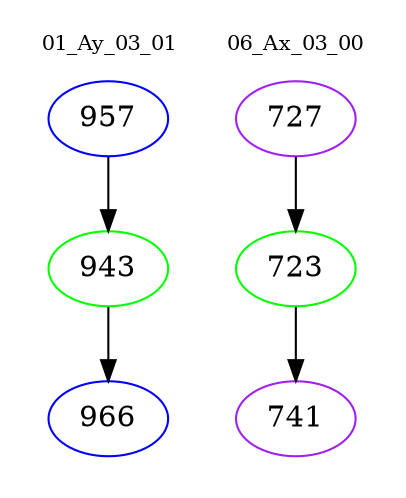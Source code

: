 digraph{
subgraph cluster_0 {
color = white
label = "01_Ay_03_01";
fontsize=10;
T0_957 [label="957", color="blue"]
T0_957 -> T0_943 [color="black"]
T0_943 [label="943", color="green"]
T0_943 -> T0_966 [color="black"]
T0_966 [label="966", color="blue"]
}
subgraph cluster_1 {
color = white
label = "06_Ax_03_00";
fontsize=10;
T1_727 [label="727", color="purple"]
T1_727 -> T1_723 [color="black"]
T1_723 [label="723", color="green"]
T1_723 -> T1_741 [color="black"]
T1_741 [label="741", color="purple"]
}
}
